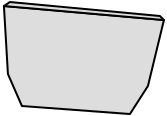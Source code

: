 <?xml version="1.0" encoding="UTF-8"?>
<dia:diagram xmlns:dia="http://www.lysator.liu.se/~alla/dia/">
  <dia:layer name="dibujo" visible="true" connectable="true" active="true">
    <dia:group>
      <dia:attribute name="meta">
        <dia:composite type="dict"/>
      </dia:attribute>
      <dia:attribute name="matrix"/>
      <dia:object type="Standard - Polygon" version="0" id="O0">
        <dia:attribute name="obj_pos">
          <dia:point val="0,0.2"/>
        </dia:attribute>
        <dia:attribute name="obj_bb">
          <dia:rectangle val="-0.053,0.145;8.062,5.652"/>
        </dia:attribute>
        <dia:attribute name="poly_points">
          <dia:point val="0,0.2"/>
          <dia:point val="8,0.9"/>
          <dia:point val="7.2,4.2"/>
          <dia:point val="6.3,5.6"/>
          <dia:point val="0.9,5.2"/>
          <dia:point val="0.2,3.6"/>
        </dia:attribute>
        <dia:attribute name="inner_color">
          <dia:color val="#ddddddff"/>
        </dia:attribute>
        <dia:attribute name="show_background">
          <dia:boolean val="true"/>
        </dia:attribute>
        <dia:attribute name="line_join">
          <dia:enum val="1"/>
        </dia:attribute>
      </dia:object>
      <dia:object type="Standard - Polygon" version="0" id="O1">
        <dia:attribute name="obj_pos">
          <dia:point val="0.3,0"/>
        </dia:attribute>
        <dia:attribute name="obj_bb">
          <dia:rectangle val="-0.146,-0.051;8.133,0.962"/>
        </dia:attribute>
        <dia:attribute name="poly_points">
          <dia:point val="0.3,0"/>
          <dia:point val="7.8,0.7"/>
          <dia:point val="8,0.9"/>
          <dia:point val="0,0.2"/>
        </dia:attribute>
        <dia:attribute name="inner_color">
          <dia:color val="#ddddddff"/>
        </dia:attribute>
        <dia:attribute name="show_background">
          <dia:boolean val="true"/>
        </dia:attribute>
        <dia:attribute name="line_join">
          <dia:enum val="1"/>
        </dia:attribute>
      </dia:object>
    </dia:group>
  </dia:layer>
</dia:diagram>
